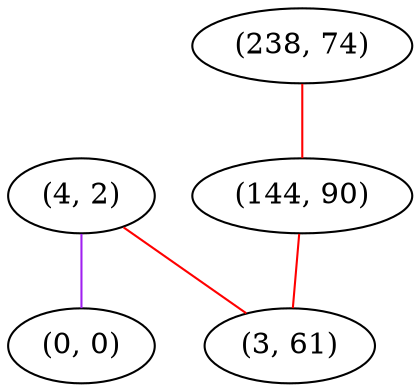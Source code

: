 graph "" {
"(4, 2)";
"(238, 74)";
"(144, 90)";
"(0, 0)";
"(3, 61)";
"(4, 2)" -- "(0, 0)"  [color=purple, key=0, weight=4];
"(4, 2)" -- "(3, 61)"  [color=red, key=0, weight=1];
"(238, 74)" -- "(144, 90)"  [color=red, key=0, weight=1];
"(144, 90)" -- "(3, 61)"  [color=red, key=0, weight=1];
}
